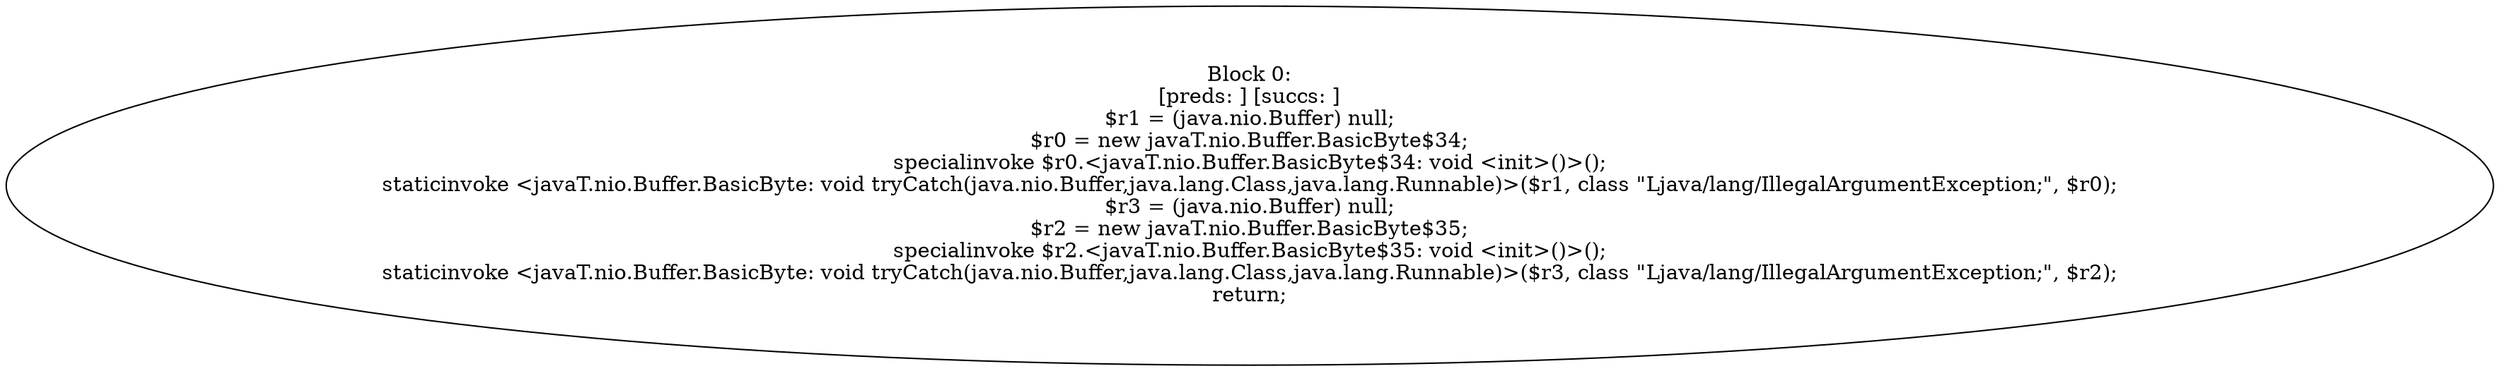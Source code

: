 digraph "unitGraph" {
    "Block 0:
[preds: ] [succs: ]
$r1 = (java.nio.Buffer) null;
$r0 = new javaT.nio.Buffer.BasicByte$34;
specialinvoke $r0.<javaT.nio.Buffer.BasicByte$34: void <init>()>();
staticinvoke <javaT.nio.Buffer.BasicByte: void tryCatch(java.nio.Buffer,java.lang.Class,java.lang.Runnable)>($r1, class \"Ljava/lang/IllegalArgumentException;\", $r0);
$r3 = (java.nio.Buffer) null;
$r2 = new javaT.nio.Buffer.BasicByte$35;
specialinvoke $r2.<javaT.nio.Buffer.BasicByte$35: void <init>()>();
staticinvoke <javaT.nio.Buffer.BasicByte: void tryCatch(java.nio.Buffer,java.lang.Class,java.lang.Runnable)>($r3, class \"Ljava/lang/IllegalArgumentException;\", $r2);
return;
"
}
